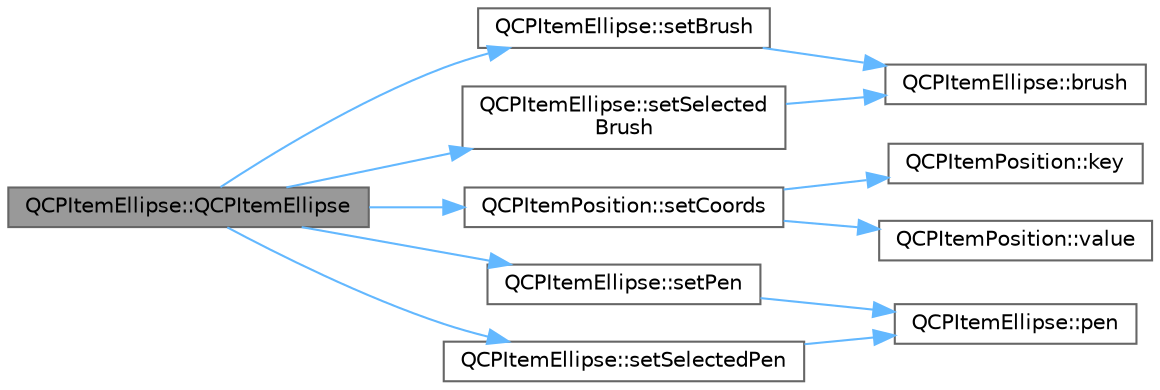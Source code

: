 digraph "QCPItemEllipse::QCPItemEllipse"
{
 // LATEX_PDF_SIZE
  bgcolor="transparent";
  edge [fontname=Helvetica,fontsize=10,labelfontname=Helvetica,labelfontsize=10];
  node [fontname=Helvetica,fontsize=10,shape=box,height=0.2,width=0.4];
  rankdir="LR";
  Node1 [label="QCPItemEllipse::QCPItemEllipse",height=0.2,width=0.4,color="gray40", fillcolor="grey60", style="filled", fontcolor="black",tooltip=" "];
  Node1 -> Node2 [color="steelblue1",style="solid"];
  Node2 [label="QCPItemEllipse::setBrush",height=0.2,width=0.4,color="grey40", fillcolor="white", style="filled",URL="$class_q_c_p_item_ellipse.html#a49fc74e6965834e873d027d026def798",tooltip=" "];
  Node2 -> Node3 [color="steelblue1",style="solid"];
  Node3 [label="QCPItemEllipse::brush",height=0.2,width=0.4,color="grey40", fillcolor="white", style="filled",URL="$class_q_c_p_item_ellipse.html#aacf45d032f204d0df3dd0bfdf1172cd3",tooltip=" "];
  Node1 -> Node4 [color="steelblue1",style="solid"];
  Node4 [label="QCPItemPosition::setCoords",height=0.2,width=0.4,color="grey40", fillcolor="white", style="filled",URL="$class_q_c_p_item_position.html#aa988ba4e87ab684c9021017dcaba945f",tooltip=" "];
  Node4 -> Node5 [color="steelblue1",style="solid"];
  Node5 [label="QCPItemPosition::key",height=0.2,width=0.4,color="grey40", fillcolor="white", style="filled",URL="$class_q_c_p_item_position.html#a6fc519f1b73722a8d0cff7d4d647407e",tooltip=" "];
  Node4 -> Node6 [color="steelblue1",style="solid"];
  Node6 [label="QCPItemPosition::value",height=0.2,width=0.4,color="grey40", fillcolor="white", style="filled",URL="$class_q_c_p_item_position.html#acfcf86f840a7366a4299bff593d5d636",tooltip=" "];
  Node1 -> Node7 [color="steelblue1",style="solid"];
  Node7 [label="QCPItemEllipse::setPen",height=0.2,width=0.4,color="grey40", fillcolor="white", style="filled",URL="$class_q_c_p_item_ellipse.html#adb81a663ed2420fcfa011e49f678d1a6",tooltip=" "];
  Node7 -> Node8 [color="steelblue1",style="solid"];
  Node8 [label="QCPItemEllipse::pen",height=0.2,width=0.4,color="grey40", fillcolor="white", style="filled",URL="$class_q_c_p_item_ellipse.html#a8288f7ce760fc795f5ce4e61136bda19",tooltip=" "];
  Node1 -> Node9 [color="steelblue1",style="solid"];
  Node9 [label="QCPItemEllipse::setSelected\lBrush",height=0.2,width=0.4,color="grey40", fillcolor="white", style="filled",URL="$class_q_c_p_item_ellipse.html#a9693501cfaa43a099655c75bed0dab3f",tooltip=" "];
  Node9 -> Node3 [color="steelblue1",style="solid"];
  Node1 -> Node10 [color="steelblue1",style="solid"];
  Node10 [label="QCPItemEllipse::setSelectedPen",height=0.2,width=0.4,color="grey40", fillcolor="white", style="filled",URL="$class_q_c_p_item_ellipse.html#a6c542fba1dc918041c583f58a50dde99",tooltip=" "];
  Node10 -> Node8 [color="steelblue1",style="solid"];
}
